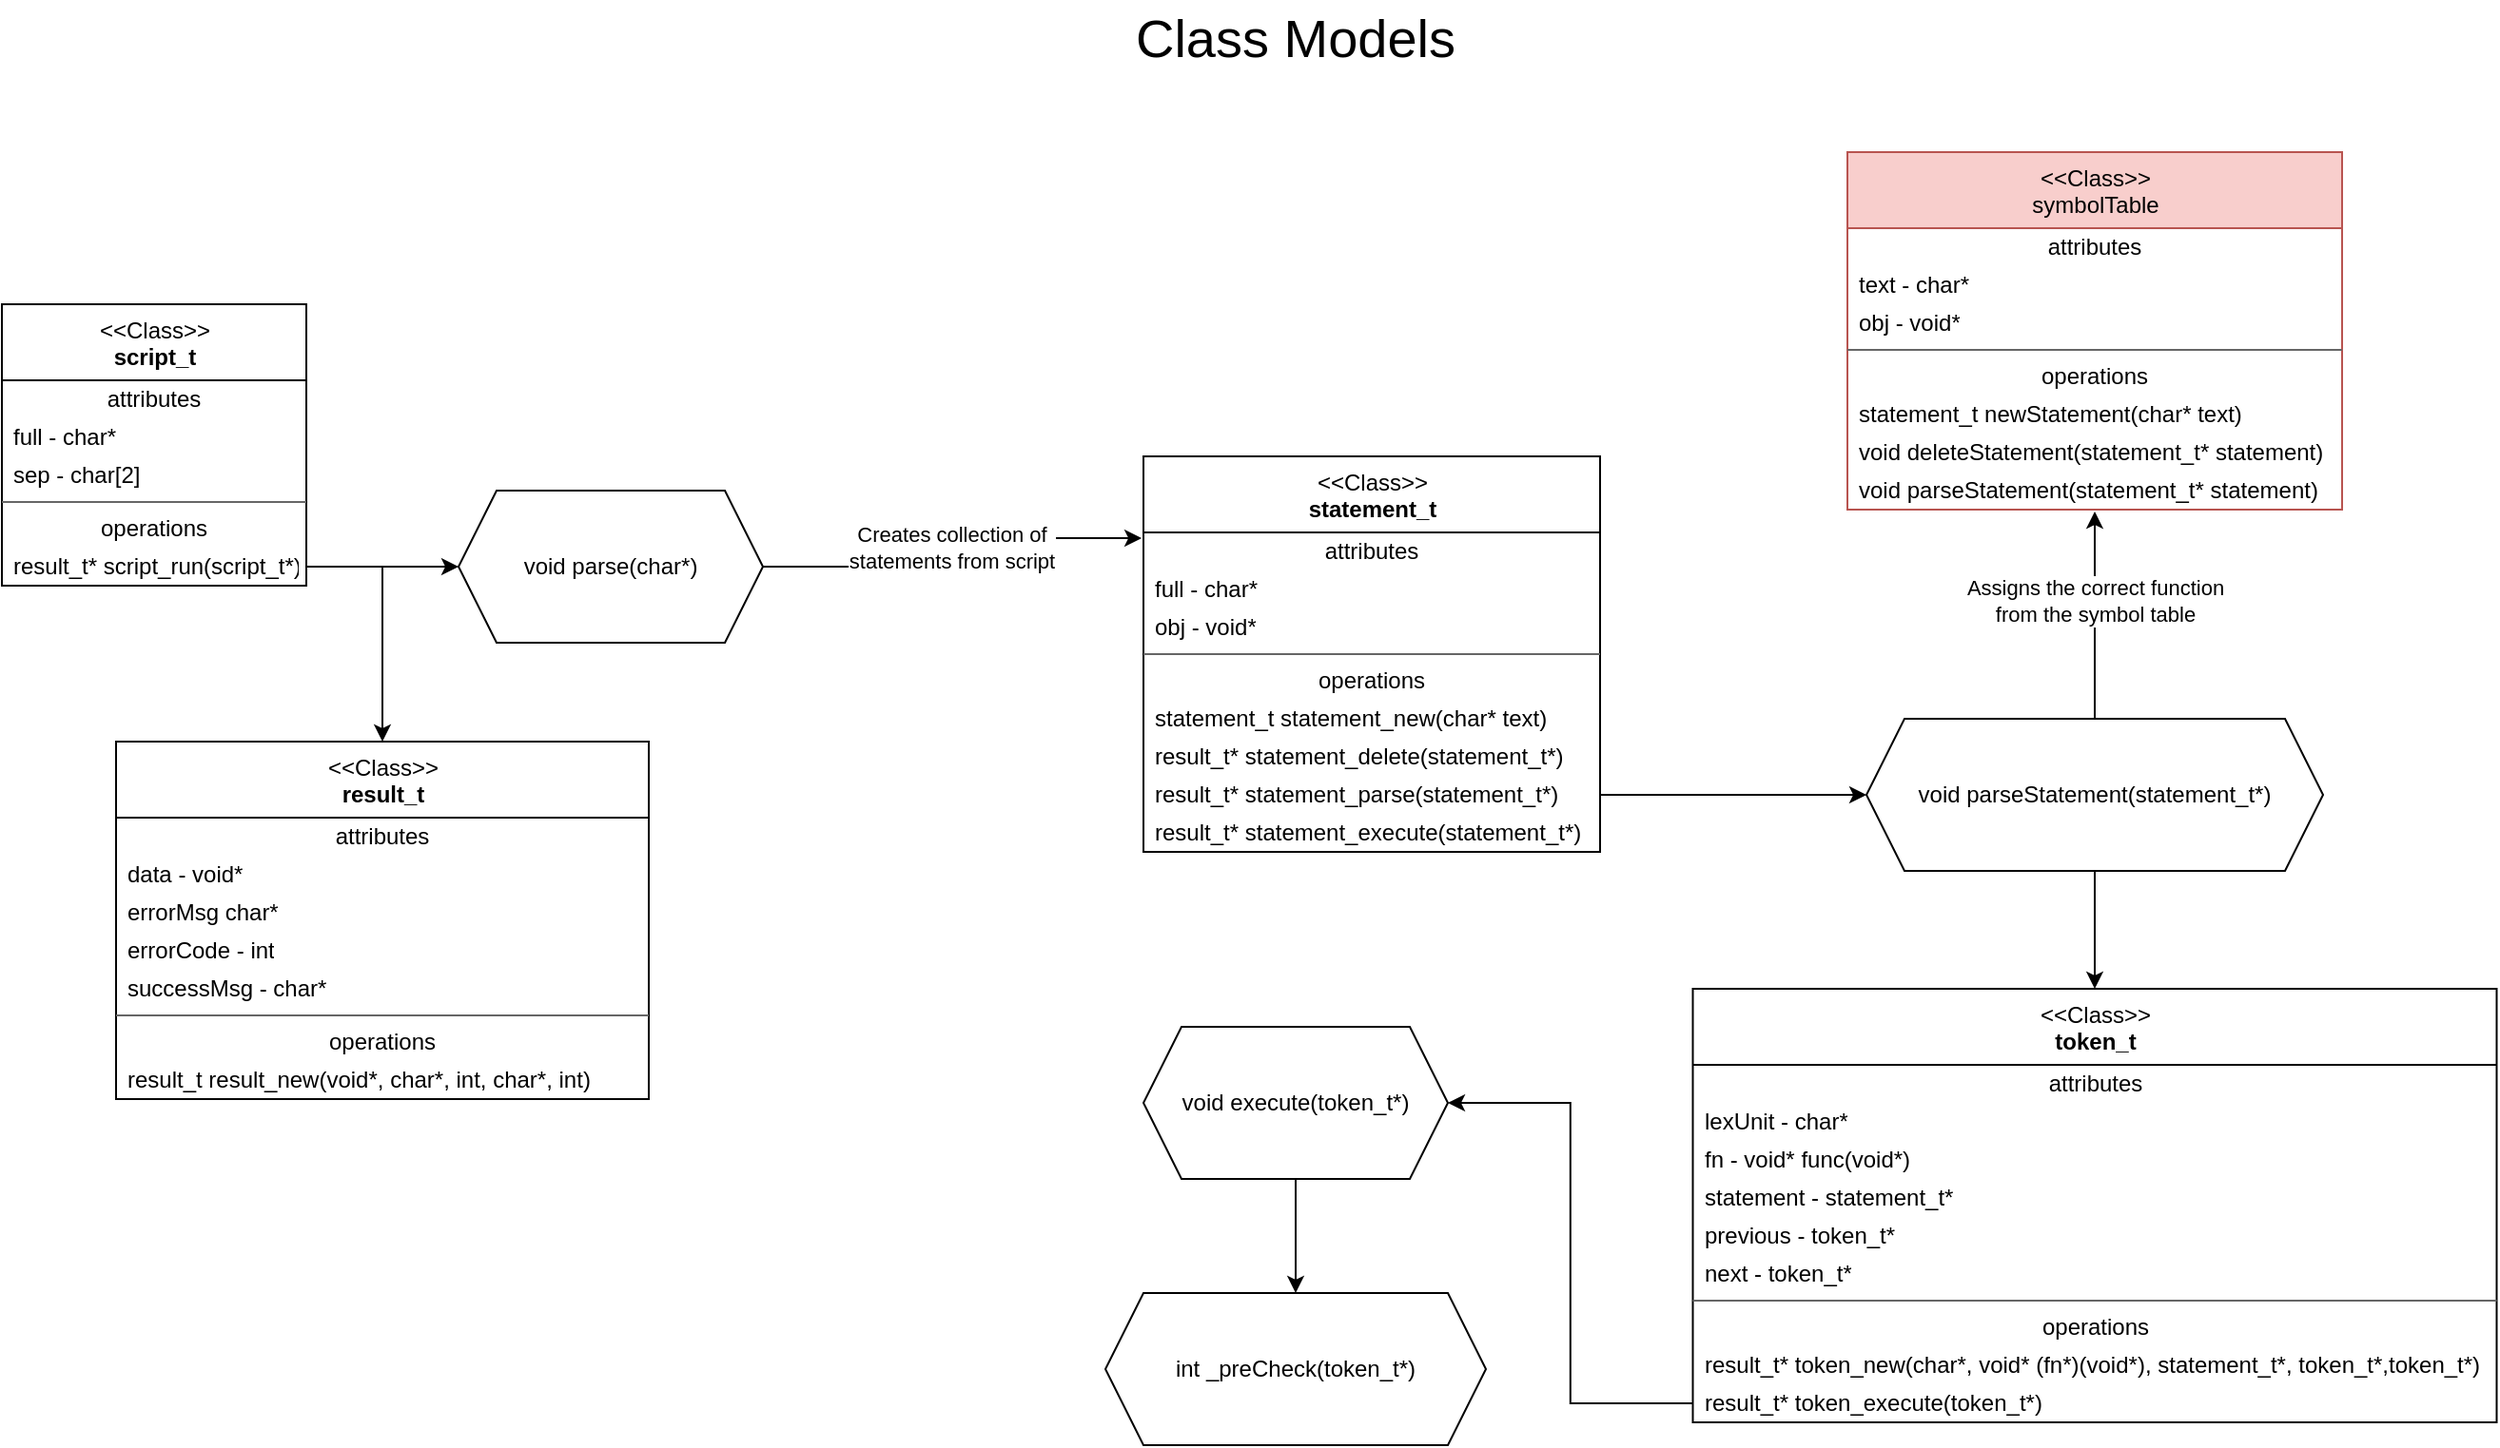 <mxfile version="15.0.6" type="device"><diagram id="d9c1GVGWvACASvloNEb0" name="Page-1"><mxGraphModel dx="1810" dy="1058" grid="1" gridSize="10" guides="1" tooltips="1" connect="1" arrows="1" fold="1" page="1" pageScale="1" pageWidth="1600" pageHeight="1000" math="0" shadow="0"><root><mxCell id="0"/><mxCell id="1" parent="0"/><mxCell id="o-JuSMzlmI5wQO-aqQGE-2" value="&lt;font style=&quot;font-size: 28px&quot;&gt;Class Models&lt;br&gt;&lt;/font&gt;" style="text;html=1;strokeColor=none;fillColor=none;align=center;verticalAlign=middle;whiteSpace=wrap;rounded=0;" parent="1" vertex="1"><mxGeometry x="640" y="40" width="320" height="40" as="geometry"/></mxCell><mxCell id="o-JuSMzlmI5wQO-aqQGE-3" value="&amp;lt;&amp;lt;Class&amp;gt;&amp;gt;&lt;br&gt;&lt;b&gt;script_t&lt;/b&gt;" style="swimlane;fontStyle=0;align=center;verticalAlign=top;childLayout=stackLayout;horizontal=1;startSize=40;horizontalStack=0;resizeParent=1;resizeParentMax=0;resizeLast=0;collapsible=0;marginBottom=0;html=1;" parent="1" vertex="1"><mxGeometry x="120" y="200" width="160" height="148" as="geometry"/></mxCell><mxCell id="o-JuSMzlmI5wQO-aqQGE-4" value="attributes" style="text;html=1;align=center;verticalAlign=middle;spacingLeft=4;spacingRight=4;overflow=hidden;rotatable=0;points=[[0,0.5],[1,0.5]];portConstraint=eastwest;labelBorderColor=none;" parent="o-JuSMzlmI5wQO-aqQGE-3" vertex="1"><mxGeometry y="40" width="160" height="20" as="geometry"/></mxCell><mxCell id="o-JuSMzlmI5wQO-aqQGE-5" value="full - char*" style="text;html=1;strokeColor=none;fillColor=none;align=left;verticalAlign=middle;spacingLeft=4;spacingRight=4;overflow=hidden;rotatable=0;points=[[0,0.5],[1,0.5]];portConstraint=eastwest;" parent="o-JuSMzlmI5wQO-aqQGE-3" vertex="1"><mxGeometry y="60" width="160" height="20" as="geometry"/></mxCell><mxCell id="79lQQ-88u2taXwUYJWnH-1" value="sep - char[2]" style="text;html=1;strokeColor=none;fillColor=none;align=left;verticalAlign=middle;spacingLeft=4;spacingRight=4;overflow=hidden;rotatable=0;points=[[0,0.5],[1,0.5]];portConstraint=eastwest;" vertex="1" parent="o-JuSMzlmI5wQO-aqQGE-3"><mxGeometry y="80" width="160" height="20" as="geometry"/></mxCell><mxCell id="o-JuSMzlmI5wQO-aqQGE-8" value="" style="line;strokeWidth=1;fillColor=#f5f5f5;align=left;verticalAlign=middle;spacingTop=-1;spacingLeft=3;spacingRight=3;rotatable=0;labelPosition=right;points=[];portConstraint=eastwest;strokeColor=#666666;fontColor=#333333;" parent="o-JuSMzlmI5wQO-aqQGE-3" vertex="1"><mxGeometry y="100" width="160" height="8" as="geometry"/></mxCell><mxCell id="o-JuSMzlmI5wQO-aqQGE-9" value="operations" style="text;html=1;strokeColor=none;fillColor=none;align=center;verticalAlign=middle;spacingLeft=4;spacingRight=4;overflow=hidden;rotatable=0;points=[[0,0.5],[1,0.5]];portConstraint=eastwest;" parent="o-JuSMzlmI5wQO-aqQGE-3" vertex="1"><mxGeometry y="108" width="160" height="20" as="geometry"/></mxCell><mxCell id="o-JuSMzlmI5wQO-aqQGE-10" value="result_t*&amp;nbsp;script_run(script_t*)" style="text;html=1;strokeColor=none;fillColor=none;align=left;verticalAlign=middle;spacingLeft=4;spacingRight=4;overflow=hidden;rotatable=0;points=[[0,0.5],[1,0.5]];portConstraint=eastwest;" parent="o-JuSMzlmI5wQO-aqQGE-3" vertex="1"><mxGeometry y="128" width="160" height="20" as="geometry"/></mxCell><mxCell id="79lQQ-88u2taXwUYJWnH-19" style="edgeStyle=orthogonalEdgeStyle;rounded=0;orthogonalLoop=1;jettySize=auto;html=1;entryX=-0.004;entryY=0.15;entryDx=0;entryDy=0;entryPerimeter=0;" edge="1" parent="1" source="79lQQ-88u2taXwUYJWnH-10" target="79lQQ-88u2taXwUYJWnH-13"><mxGeometry relative="1" as="geometry"/></mxCell><mxCell id="79lQQ-88u2taXwUYJWnH-23" value="Creates collection of&lt;br&gt;statements from script" style="edgeLabel;html=1;align=center;verticalAlign=middle;resizable=0;points=[];" vertex="1" connectable="0" parent="79lQQ-88u2taXwUYJWnH-19"><mxGeometry x="-0.049" y="1" relative="1" as="geometry"><mxPoint y="-8" as="offset"/></mxGeometry></mxCell><mxCell id="79lQQ-88u2taXwUYJWnH-10" value="&lt;span style=&quot;text-align: left&quot;&gt;void parse(char*)&lt;/span&gt;" style="shape=hexagon;perimeter=hexagonPerimeter2;whiteSpace=wrap;html=1;fixedSize=1;" vertex="1" parent="1"><mxGeometry x="360" y="298" width="160" height="80" as="geometry"/></mxCell><mxCell id="79lQQ-88u2taXwUYJWnH-11" style="edgeStyle=orthogonalEdgeStyle;rounded=0;orthogonalLoop=1;jettySize=auto;html=1;entryX=0;entryY=0.5;entryDx=0;entryDy=0;" edge="1" parent="1" source="o-JuSMzlmI5wQO-aqQGE-10" target="79lQQ-88u2taXwUYJWnH-10"><mxGeometry relative="1" as="geometry"/></mxCell><mxCell id="79lQQ-88u2taXwUYJWnH-12" value="&amp;lt;&amp;lt;Class&amp;gt;&amp;gt;&lt;br&gt;&lt;b&gt;statement_t&lt;/b&gt;" style="swimlane;fontStyle=0;align=center;verticalAlign=top;childLayout=stackLayout;horizontal=1;startSize=40;horizontalStack=0;resizeParent=1;resizeParentMax=0;resizeLast=0;collapsible=0;marginBottom=0;html=1;" vertex="1" parent="1"><mxGeometry x="720" y="280" width="240" height="208" as="geometry"/></mxCell><mxCell id="79lQQ-88u2taXwUYJWnH-13" value="attributes" style="text;html=1;align=center;verticalAlign=middle;spacingLeft=4;spacingRight=4;overflow=hidden;rotatable=0;points=[[0,0.5],[1,0.5]];portConstraint=eastwest;labelBorderColor=none;" vertex="1" parent="79lQQ-88u2taXwUYJWnH-12"><mxGeometry y="40" width="240" height="20" as="geometry"/></mxCell><mxCell id="79lQQ-88u2taXwUYJWnH-14" value="full - char*" style="text;html=1;strokeColor=none;fillColor=none;align=left;verticalAlign=middle;spacingLeft=4;spacingRight=4;overflow=hidden;rotatable=0;points=[[0,0.5],[1,0.5]];portConstraint=eastwest;" vertex="1" parent="79lQQ-88u2taXwUYJWnH-12"><mxGeometry y="60" width="240" height="20" as="geometry"/></mxCell><mxCell id="79lQQ-88u2taXwUYJWnH-15" value="obj - void*" style="text;html=1;strokeColor=none;fillColor=none;align=left;verticalAlign=middle;spacingLeft=4;spacingRight=4;overflow=hidden;rotatable=0;points=[[0,0.5],[1,0.5]];portConstraint=eastwest;" vertex="1" parent="79lQQ-88u2taXwUYJWnH-12"><mxGeometry y="80" width="240" height="20" as="geometry"/></mxCell><mxCell id="79lQQ-88u2taXwUYJWnH-16" value="" style="line;strokeWidth=1;fillColor=#f5f5f5;align=left;verticalAlign=middle;spacingTop=-1;spacingLeft=3;spacingRight=3;rotatable=0;labelPosition=right;points=[];portConstraint=eastwest;strokeColor=#666666;fontColor=#333333;" vertex="1" parent="79lQQ-88u2taXwUYJWnH-12"><mxGeometry y="100" width="240" height="8" as="geometry"/></mxCell><mxCell id="79lQQ-88u2taXwUYJWnH-17" value="operations" style="text;html=1;strokeColor=none;fillColor=none;align=center;verticalAlign=middle;spacingLeft=4;spacingRight=4;overflow=hidden;rotatable=0;points=[[0,0.5],[1,0.5]];portConstraint=eastwest;" vertex="1" parent="79lQQ-88u2taXwUYJWnH-12"><mxGeometry y="108" width="240" height="20" as="geometry"/></mxCell><mxCell id="79lQQ-88u2taXwUYJWnH-18" value="statement_t statement_new(char* text)" style="text;html=1;strokeColor=none;fillColor=none;align=left;verticalAlign=middle;spacingLeft=4;spacingRight=4;overflow=hidden;rotatable=0;points=[[0,0.5],[1,0.5]];portConstraint=eastwest;" vertex="1" parent="79lQQ-88u2taXwUYJWnH-12"><mxGeometry y="128" width="240" height="20" as="geometry"/></mxCell><mxCell id="79lQQ-88u2taXwUYJWnH-22" value="result_t* statement_delete(statement_t*)" style="text;html=1;strokeColor=none;fillColor=none;align=left;verticalAlign=middle;spacingLeft=4;spacingRight=4;overflow=hidden;rotatable=0;points=[[0,0.5],[1,0.5]];portConstraint=eastwest;" vertex="1" parent="79lQQ-88u2taXwUYJWnH-12"><mxGeometry y="148" width="240" height="20" as="geometry"/></mxCell><mxCell id="79lQQ-88u2taXwUYJWnH-24" value="result_t*&amp;nbsp;statement_parse(statement_t*)" style="text;html=1;strokeColor=none;fillColor=none;align=left;verticalAlign=middle;spacingLeft=4;spacingRight=4;overflow=hidden;rotatable=0;points=[[0,0.5],[1,0.5]];portConstraint=eastwest;" vertex="1" parent="79lQQ-88u2taXwUYJWnH-12"><mxGeometry y="168" width="240" height="20" as="geometry"/></mxCell><mxCell id="79lQQ-88u2taXwUYJWnH-67" value="result_t* statement_execute(statement_t*)" style="text;html=1;strokeColor=none;fillColor=none;align=left;verticalAlign=middle;spacingLeft=4;spacingRight=4;overflow=hidden;rotatable=0;points=[[0,0.5],[1,0.5]];portConstraint=eastwest;" vertex="1" parent="79lQQ-88u2taXwUYJWnH-12"><mxGeometry y="188" width="240" height="20" as="geometry"/></mxCell><mxCell id="79lQQ-88u2taXwUYJWnH-38" style="edgeStyle=orthogonalEdgeStyle;rounded=0;orthogonalLoop=1;jettySize=auto;html=1;entryX=0.5;entryY=0;entryDx=0;entryDy=0;" edge="1" parent="1" source="79lQQ-88u2taXwUYJWnH-25" target="79lQQ-88u2taXwUYJWnH-29"><mxGeometry relative="1" as="geometry"/></mxCell><mxCell id="79lQQ-88u2taXwUYJWnH-61" style="edgeStyle=orthogonalEdgeStyle;rounded=0;orthogonalLoop=1;jettySize=auto;html=1;entryX=0.5;entryY=1.05;entryDx=0;entryDy=0;entryPerimeter=0;" edge="1" parent="1" source="79lQQ-88u2taXwUYJWnH-25" target="79lQQ-88u2taXwUYJWnH-48"><mxGeometry relative="1" as="geometry"/></mxCell><mxCell id="79lQQ-88u2taXwUYJWnH-62" value="Assigns the correct function&lt;br&gt;from the symbol table" style="edgeLabel;html=1;align=center;verticalAlign=middle;resizable=0;points=[];" vertex="1" connectable="0" parent="79lQQ-88u2taXwUYJWnH-61"><mxGeometry x="0.143" relative="1" as="geometry"><mxPoint as="offset"/></mxGeometry></mxCell><mxCell id="79lQQ-88u2taXwUYJWnH-25" value="&lt;span style=&quot;text-align: left&quot;&gt;void parseStatement(statement_t*)&lt;/span&gt;" style="shape=hexagon;perimeter=hexagonPerimeter2;whiteSpace=wrap;html=1;fixedSize=1;" vertex="1" parent="1"><mxGeometry x="1100" y="418" width="240" height="80" as="geometry"/></mxCell><mxCell id="79lQQ-88u2taXwUYJWnH-26" style="edgeStyle=orthogonalEdgeStyle;rounded=0;orthogonalLoop=1;jettySize=auto;html=1;entryX=0;entryY=0.5;entryDx=0;entryDy=0;" edge="1" parent="1" source="79lQQ-88u2taXwUYJWnH-24" target="79lQQ-88u2taXwUYJWnH-25"><mxGeometry relative="1" as="geometry"/></mxCell><mxCell id="79lQQ-88u2taXwUYJWnH-29" value="&amp;lt;&amp;lt;Class&amp;gt;&amp;gt;&lt;br&gt;&lt;b&gt;token_t&lt;/b&gt;" style="swimlane;fontStyle=0;align=center;verticalAlign=top;childLayout=stackLayout;horizontal=1;startSize=40;horizontalStack=0;resizeParent=1;resizeParentMax=0;resizeLast=0;collapsible=0;marginBottom=0;html=1;" vertex="1" parent="1"><mxGeometry x="1008.75" y="560" width="422.5" height="228" as="geometry"/></mxCell><mxCell id="79lQQ-88u2taXwUYJWnH-30" value="attributes" style="text;html=1;align=center;verticalAlign=middle;spacingLeft=4;spacingRight=4;overflow=hidden;rotatable=0;points=[[0,0.5],[1,0.5]];portConstraint=eastwest;labelBorderColor=none;" vertex="1" parent="79lQQ-88u2taXwUYJWnH-29"><mxGeometry y="40" width="422.5" height="20" as="geometry"/></mxCell><mxCell id="79lQQ-88u2taXwUYJWnH-31" value="lexUnit - char*" style="text;html=1;strokeColor=none;fillColor=none;align=left;verticalAlign=middle;spacingLeft=4;spacingRight=4;overflow=hidden;rotatable=0;points=[[0,0.5],[1,0.5]];portConstraint=eastwest;" vertex="1" parent="79lQQ-88u2taXwUYJWnH-29"><mxGeometry y="60" width="422.5" height="20" as="geometry"/></mxCell><mxCell id="79lQQ-88u2taXwUYJWnH-39" value="fn - void* func(void*)" style="text;html=1;strokeColor=none;fillColor=none;align=left;verticalAlign=middle;spacingLeft=4;spacingRight=4;overflow=hidden;rotatable=0;points=[[0,0.5],[1,0.5]];portConstraint=eastwest;" vertex="1" parent="79lQQ-88u2taXwUYJWnH-29"><mxGeometry y="80" width="422.5" height="20" as="geometry"/></mxCell><mxCell id="79lQQ-88u2taXwUYJWnH-32" value="statement - statement_t*" style="text;html=1;strokeColor=none;fillColor=none;align=left;verticalAlign=middle;spacingLeft=4;spacingRight=4;overflow=hidden;rotatable=0;points=[[0,0.5],[1,0.5]];portConstraint=eastwest;" vertex="1" parent="79lQQ-88u2taXwUYJWnH-29"><mxGeometry y="100" width="422.5" height="20" as="geometry"/></mxCell><mxCell id="79lQQ-88u2taXwUYJWnH-59" value="previous - token_t*" style="text;html=1;strokeColor=none;fillColor=none;align=left;verticalAlign=middle;spacingLeft=4;spacingRight=4;overflow=hidden;rotatable=0;points=[[0,0.5],[1,0.5]];portConstraint=eastwest;" vertex="1" parent="79lQQ-88u2taXwUYJWnH-29"><mxGeometry y="120" width="422.5" height="20" as="geometry"/></mxCell><mxCell id="79lQQ-88u2taXwUYJWnH-60" value="next - token_t*" style="text;html=1;strokeColor=none;fillColor=none;align=left;verticalAlign=middle;spacingLeft=4;spacingRight=4;overflow=hidden;rotatable=0;points=[[0,0.5],[1,0.5]];portConstraint=eastwest;" vertex="1" parent="79lQQ-88u2taXwUYJWnH-29"><mxGeometry y="140" width="422.5" height="20" as="geometry"/></mxCell><mxCell id="79lQQ-88u2taXwUYJWnH-33" value="" style="line;strokeWidth=1;fillColor=#f5f5f5;align=left;verticalAlign=middle;spacingTop=-1;spacingLeft=3;spacingRight=3;rotatable=0;labelPosition=right;points=[];portConstraint=eastwest;strokeColor=#666666;fontColor=#333333;" vertex="1" parent="79lQQ-88u2taXwUYJWnH-29"><mxGeometry y="160" width="422.5" height="8" as="geometry"/></mxCell><mxCell id="79lQQ-88u2taXwUYJWnH-34" value="operations" style="text;html=1;strokeColor=none;fillColor=none;align=center;verticalAlign=middle;spacingLeft=4;spacingRight=4;overflow=hidden;rotatable=0;points=[[0,0.5],[1,0.5]];portConstraint=eastwest;" vertex="1" parent="79lQQ-88u2taXwUYJWnH-29"><mxGeometry y="168" width="422.5" height="20" as="geometry"/></mxCell><mxCell id="79lQQ-88u2taXwUYJWnH-69" value="result_t* token_new(char*, void* (fn*)(void*), statement_t*, token_t*,token_t*)" style="text;html=1;strokeColor=none;fillColor=none;align=left;verticalAlign=middle;spacingLeft=4;spacingRight=4;overflow=hidden;rotatable=0;points=[[0,0.5],[1,0.5]];portConstraint=eastwest;" vertex="1" parent="79lQQ-88u2taXwUYJWnH-29"><mxGeometry y="188" width="422.5" height="20" as="geometry"/></mxCell><mxCell id="79lQQ-88u2taXwUYJWnH-35" value="result_t* token_execute(token_t*)" style="text;html=1;strokeColor=none;fillColor=none;align=left;verticalAlign=middle;spacingLeft=4;spacingRight=4;overflow=hidden;rotatable=0;points=[[0,0.5],[1,0.5]];portConstraint=eastwest;" vertex="1" parent="79lQQ-88u2taXwUYJWnH-29"><mxGeometry y="208" width="422.5" height="20" as="geometry"/></mxCell><mxCell id="79lQQ-88u2taXwUYJWnH-40" value="&amp;lt;&amp;lt;Class&amp;gt;&amp;gt;&lt;br&gt;symbolTable" style="swimlane;fontStyle=0;align=center;verticalAlign=top;childLayout=stackLayout;horizontal=1;startSize=40;horizontalStack=0;resizeParent=1;resizeParentMax=0;resizeLast=0;collapsible=0;marginBottom=0;html=1;fillColor=#f8cecc;strokeColor=#b85450;" vertex="1" parent="1"><mxGeometry x="1090" y="120" width="260" height="188" as="geometry"/></mxCell><mxCell id="79lQQ-88u2taXwUYJWnH-41" value="attributes" style="text;html=1;align=center;verticalAlign=middle;spacingLeft=4;spacingRight=4;overflow=hidden;rotatable=0;points=[[0,0.5],[1,0.5]];portConstraint=eastwest;labelBorderColor=none;" vertex="1" parent="79lQQ-88u2taXwUYJWnH-40"><mxGeometry y="40" width="260" height="20" as="geometry"/></mxCell><mxCell id="79lQQ-88u2taXwUYJWnH-42" value="text - char*" style="text;html=1;strokeColor=none;fillColor=none;align=left;verticalAlign=middle;spacingLeft=4;spacingRight=4;overflow=hidden;rotatable=0;points=[[0,0.5],[1,0.5]];portConstraint=eastwest;" vertex="1" parent="79lQQ-88u2taXwUYJWnH-40"><mxGeometry y="60" width="260" height="20" as="geometry"/></mxCell><mxCell id="79lQQ-88u2taXwUYJWnH-43" value="obj - void*" style="text;html=1;strokeColor=none;fillColor=none;align=left;verticalAlign=middle;spacingLeft=4;spacingRight=4;overflow=hidden;rotatable=0;points=[[0,0.5],[1,0.5]];portConstraint=eastwest;" vertex="1" parent="79lQQ-88u2taXwUYJWnH-40"><mxGeometry y="80" width="260" height="20" as="geometry"/></mxCell><mxCell id="79lQQ-88u2taXwUYJWnH-44" value="" style="line;strokeWidth=1;fillColor=#f5f5f5;align=left;verticalAlign=middle;spacingTop=-1;spacingLeft=3;spacingRight=3;rotatable=0;labelPosition=right;points=[];portConstraint=eastwest;strokeColor=#666666;fontColor=#333333;" vertex="1" parent="79lQQ-88u2taXwUYJWnH-40"><mxGeometry y="100" width="260" height="8" as="geometry"/></mxCell><mxCell id="79lQQ-88u2taXwUYJWnH-45" value="operations" style="text;html=1;strokeColor=none;fillColor=none;align=center;verticalAlign=middle;spacingLeft=4;spacingRight=4;overflow=hidden;rotatable=0;points=[[0,0.5],[1,0.5]];portConstraint=eastwest;" vertex="1" parent="79lQQ-88u2taXwUYJWnH-40"><mxGeometry y="108" width="260" height="20" as="geometry"/></mxCell><mxCell id="79lQQ-88u2taXwUYJWnH-46" value="statement_t newStatement(char* text)" style="text;html=1;strokeColor=none;fillColor=none;align=left;verticalAlign=middle;spacingLeft=4;spacingRight=4;overflow=hidden;rotatable=0;points=[[0,0.5],[1,0.5]];portConstraint=eastwest;" vertex="1" parent="79lQQ-88u2taXwUYJWnH-40"><mxGeometry y="128" width="260" height="20" as="geometry"/></mxCell><mxCell id="79lQQ-88u2taXwUYJWnH-47" value="void deleteStatement(statement_t* statement)" style="text;html=1;strokeColor=none;fillColor=none;align=left;verticalAlign=middle;spacingLeft=4;spacingRight=4;overflow=hidden;rotatable=0;points=[[0,0.5],[1,0.5]];portConstraint=eastwest;" vertex="1" parent="79lQQ-88u2taXwUYJWnH-40"><mxGeometry y="148" width="260" height="20" as="geometry"/></mxCell><mxCell id="79lQQ-88u2taXwUYJWnH-48" value="void parseStatement(statement_t* statement)" style="text;html=1;strokeColor=none;fillColor=none;align=left;verticalAlign=middle;spacingLeft=4;spacingRight=4;overflow=hidden;rotatable=0;points=[[0,0.5],[1,0.5]];portConstraint=eastwest;" vertex="1" parent="79lQQ-88u2taXwUYJWnH-40"><mxGeometry y="168" width="260" height="20" as="geometry"/></mxCell><mxCell id="79lQQ-88u2taXwUYJWnH-49" value="&amp;lt;&amp;lt;Class&amp;gt;&amp;gt;&lt;br&gt;&lt;b&gt;result_t&lt;/b&gt;" style="swimlane;fontStyle=0;align=center;verticalAlign=top;childLayout=stackLayout;horizontal=1;startSize=40;horizontalStack=0;resizeParent=1;resizeParentMax=0;resizeLast=0;collapsible=0;marginBottom=0;html=1;" vertex="1" parent="1"><mxGeometry x="180" y="430" width="280" height="188" as="geometry"/></mxCell><mxCell id="79lQQ-88u2taXwUYJWnH-50" value="attributes" style="text;html=1;align=center;verticalAlign=middle;spacingLeft=4;spacingRight=4;overflow=hidden;rotatable=0;points=[[0,0.5],[1,0.5]];portConstraint=eastwest;labelBorderColor=none;" vertex="1" parent="79lQQ-88u2taXwUYJWnH-49"><mxGeometry y="40" width="280" height="20" as="geometry"/></mxCell><mxCell id="79lQQ-88u2taXwUYJWnH-68" value="data - void*" style="text;html=1;strokeColor=none;fillColor=none;align=left;verticalAlign=middle;spacingLeft=4;spacingRight=4;overflow=hidden;rotatable=0;points=[[0,0.5],[1,0.5]];portConstraint=eastwest;" vertex="1" parent="79lQQ-88u2taXwUYJWnH-49"><mxGeometry y="60" width="280" height="20" as="geometry"/></mxCell><mxCell id="79lQQ-88u2taXwUYJWnH-51" value="errorMsg char*" style="text;html=1;strokeColor=none;fillColor=none;align=left;verticalAlign=middle;spacingLeft=4;spacingRight=4;overflow=hidden;rotatable=0;points=[[0,0.5],[1,0.5]];portConstraint=eastwest;" vertex="1" parent="79lQQ-88u2taXwUYJWnH-49"><mxGeometry y="80" width="280" height="20" as="geometry"/></mxCell><mxCell id="79lQQ-88u2taXwUYJWnH-52" value="errorCode - int" style="text;html=1;strokeColor=none;fillColor=none;align=left;verticalAlign=middle;spacingLeft=4;spacingRight=4;overflow=hidden;rotatable=0;points=[[0,0.5],[1,0.5]];portConstraint=eastwest;" vertex="1" parent="79lQQ-88u2taXwUYJWnH-49"><mxGeometry y="100" width="280" height="20" as="geometry"/></mxCell><mxCell id="79lQQ-88u2taXwUYJWnH-56" value="successMsg - char*" style="text;html=1;strokeColor=none;fillColor=none;align=left;verticalAlign=middle;spacingLeft=4;spacingRight=4;overflow=hidden;rotatable=0;points=[[0,0.5],[1,0.5]];portConstraint=eastwest;" vertex="1" parent="79lQQ-88u2taXwUYJWnH-49"><mxGeometry y="120" width="280" height="20" as="geometry"/></mxCell><mxCell id="79lQQ-88u2taXwUYJWnH-53" value="" style="line;strokeWidth=1;fillColor=#f5f5f5;align=left;verticalAlign=middle;spacingTop=-1;spacingLeft=3;spacingRight=3;rotatable=0;labelPosition=right;points=[];portConstraint=eastwest;strokeColor=#666666;fontColor=#333333;" vertex="1" parent="79lQQ-88u2taXwUYJWnH-49"><mxGeometry y="140" width="280" height="8" as="geometry"/></mxCell><mxCell id="79lQQ-88u2taXwUYJWnH-54" value="operations" style="text;html=1;strokeColor=none;fillColor=none;align=center;verticalAlign=middle;spacingLeft=4;spacingRight=4;overflow=hidden;rotatable=0;points=[[0,0.5],[1,0.5]];portConstraint=eastwest;" vertex="1" parent="79lQQ-88u2taXwUYJWnH-49"><mxGeometry y="148" width="280" height="20" as="geometry"/></mxCell><mxCell id="79lQQ-88u2taXwUYJWnH-55" value="result_t result_new(void*, char*, int, char*, int)" style="text;html=1;strokeColor=none;fillColor=none;align=left;verticalAlign=middle;spacingLeft=4;spacingRight=4;overflow=hidden;rotatable=0;points=[[0,0.5],[1,0.5]];portConstraint=eastwest;" vertex="1" parent="79lQQ-88u2taXwUYJWnH-49"><mxGeometry y="168" width="280" height="20" as="geometry"/></mxCell><mxCell id="79lQQ-88u2taXwUYJWnH-58" style="edgeStyle=orthogonalEdgeStyle;rounded=0;orthogonalLoop=1;jettySize=auto;html=1;entryX=0.5;entryY=0;entryDx=0;entryDy=0;" edge="1" parent="1" source="o-JuSMzlmI5wQO-aqQGE-10" target="79lQQ-88u2taXwUYJWnH-49"><mxGeometry relative="1" as="geometry"/></mxCell><mxCell id="79lQQ-88u2taXwUYJWnH-63" value="&lt;span style=&quot;text-align: left&quot;&gt;int _preCheck(token_t*)&lt;/span&gt;" style="shape=hexagon;perimeter=hexagonPerimeter2;whiteSpace=wrap;html=1;fixedSize=1;" vertex="1" parent="1"><mxGeometry x="700" y="720" width="200" height="80" as="geometry"/></mxCell><mxCell id="79lQQ-88u2taXwUYJWnH-66" style="edgeStyle=orthogonalEdgeStyle;rounded=0;orthogonalLoop=1;jettySize=auto;html=1;entryX=0.5;entryY=0;entryDx=0;entryDy=0;" edge="1" parent="1" source="79lQQ-88u2taXwUYJWnH-64" target="79lQQ-88u2taXwUYJWnH-63"><mxGeometry relative="1" as="geometry"/></mxCell><mxCell id="79lQQ-88u2taXwUYJWnH-64" value="&lt;span style=&quot;text-align: left&quot;&gt;void execute(token_t*)&lt;/span&gt;" style="shape=hexagon;perimeter=hexagonPerimeter2;whiteSpace=wrap;html=1;fixedSize=1;" vertex="1" parent="1"><mxGeometry x="720" y="580" width="160" height="80" as="geometry"/></mxCell><mxCell id="79lQQ-88u2taXwUYJWnH-65" style="edgeStyle=orthogonalEdgeStyle;rounded=0;orthogonalLoop=1;jettySize=auto;html=1;entryX=1;entryY=0.5;entryDx=0;entryDy=0;" edge="1" parent="1" source="79lQQ-88u2taXwUYJWnH-35" target="79lQQ-88u2taXwUYJWnH-64"><mxGeometry relative="1" as="geometry"/></mxCell></root></mxGraphModel></diagram></mxfile>